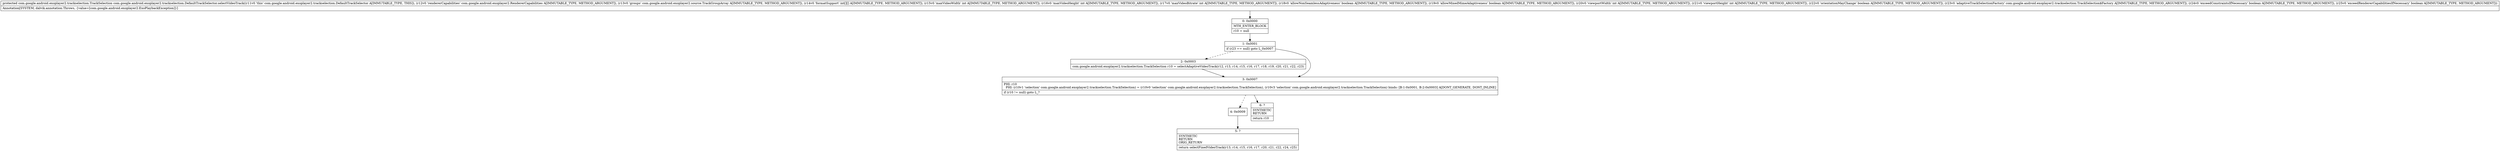 digraph "CFG forcom.google.android.exoplayer2.trackselection.DefaultTrackSelector.selectVideoTrack(Lcom\/google\/android\/exoplayer2\/RendererCapabilities;Lcom\/google\/android\/exoplayer2\/source\/TrackGroupArray;[[IIIIZZIIZLcom\/google\/android\/exoplayer2\/trackselection\/TrackSelection$Factory;ZZ)Lcom\/google\/android\/exoplayer2\/trackselection\/TrackSelection;" {
Node_0 [shape=record,label="{0\:\ 0x0000|MTH_ENTER_BLOCK\l|r10 = null\l}"];
Node_1 [shape=record,label="{1\:\ 0x0001|if (r23 == null) goto L_0x0007\l}"];
Node_2 [shape=record,label="{2\:\ 0x0003|com.google.android.exoplayer2.trackselection.TrackSelection r10 = selectAdaptiveVideoTrack(r12, r13, r14, r15, r16, r17, r18, r19, r20, r21, r22, r23)\l}"];
Node_3 [shape=record,label="{3\:\ 0x0007|PHI: r10 \l  PHI: (r10v1 'selection' com.google.android.exoplayer2.trackselection.TrackSelection) = (r10v0 'selection' com.google.android.exoplayer2.trackselection.TrackSelection), (r10v3 'selection' com.google.android.exoplayer2.trackselection.TrackSelection) binds: [B:1:0x0001, B:2:0x0003] A[DONT_GENERATE, DONT_INLINE]\l|if (r10 != null) goto L_?\l}"];
Node_4 [shape=record,label="{4\:\ 0x0009}"];
Node_5 [shape=record,label="{5\:\ ?|SYNTHETIC\lRETURN\lORIG_RETURN\l|return selectFixedVideoTrack(r13, r14, r15, r16, r17, r20, r21, r22, r24, r25)\l}"];
Node_6 [shape=record,label="{6\:\ ?|SYNTHETIC\lRETURN\l|return r10\l}"];
MethodNode[shape=record,label="{protected com.google.android.exoplayer2.trackselection.TrackSelection com.google.android.exoplayer2.trackselection.DefaultTrackSelector.selectVideoTrack((r11v0 'this' com.google.android.exoplayer2.trackselection.DefaultTrackSelector A[IMMUTABLE_TYPE, THIS]), (r12v0 'rendererCapabilities' com.google.android.exoplayer2.RendererCapabilities A[IMMUTABLE_TYPE, METHOD_ARGUMENT]), (r13v0 'groups' com.google.android.exoplayer2.source.TrackGroupArray A[IMMUTABLE_TYPE, METHOD_ARGUMENT]), (r14v0 'formatSupport' int[][] A[IMMUTABLE_TYPE, METHOD_ARGUMENT]), (r15v0 'maxVideoWidth' int A[IMMUTABLE_TYPE, METHOD_ARGUMENT]), (r16v0 'maxVideoHeight' int A[IMMUTABLE_TYPE, METHOD_ARGUMENT]), (r17v0 'maxVideoBitrate' int A[IMMUTABLE_TYPE, METHOD_ARGUMENT]), (r18v0 'allowNonSeamlessAdaptiveness' boolean A[IMMUTABLE_TYPE, METHOD_ARGUMENT]), (r19v0 'allowMixedMimeAdaptiveness' boolean A[IMMUTABLE_TYPE, METHOD_ARGUMENT]), (r20v0 'viewportWidth' int A[IMMUTABLE_TYPE, METHOD_ARGUMENT]), (r21v0 'viewportHeight' int A[IMMUTABLE_TYPE, METHOD_ARGUMENT]), (r22v0 'orientationMayChange' boolean A[IMMUTABLE_TYPE, METHOD_ARGUMENT]), (r23v0 'adaptiveTrackSelectionFactory' com.google.android.exoplayer2.trackselection.TrackSelection$Factory A[IMMUTABLE_TYPE, METHOD_ARGUMENT]), (r24v0 'exceedConstraintsIfNecessary' boolean A[IMMUTABLE_TYPE, METHOD_ARGUMENT]), (r25v0 'exceedRendererCapabilitiesIfNecessary' boolean A[IMMUTABLE_TYPE, METHOD_ARGUMENT]))  | Annotation[SYSTEM, dalvik.annotation.Throws, \{value=[com.google.android.exoplayer2.ExoPlaybackException]\}]\l}"];
MethodNode -> Node_0;
Node_0 -> Node_1;
Node_1 -> Node_2[style=dashed];
Node_1 -> Node_3;
Node_2 -> Node_3;
Node_3 -> Node_4[style=dashed];
Node_3 -> Node_6;
Node_4 -> Node_5;
}


